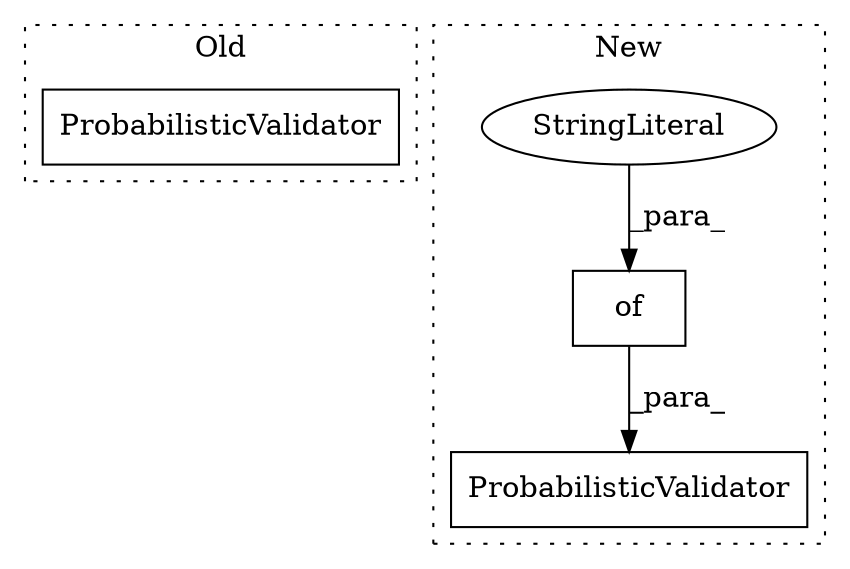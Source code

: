 digraph G {
subgraph cluster0 {
1 [label="ProbabilisticValidator" a="32" s="6547,6626" l="23,1" shape="box"];
label = "Old";
style="dotted";
}
subgraph cluster1 {
2 [label="ProbabilisticValidator" a="32" s="7717,7842" l="23,1" shape="box"];
3 [label="of" a="32" s="7744,7841" l="3,1" shape="box"];
4 [label="StringLiteral" a="45" s="7789" l="11" shape="ellipse"];
label = "New";
style="dotted";
}
3 -> 2 [label="_para_"];
4 -> 3 [label="_para_"];
}